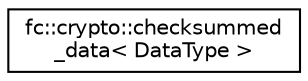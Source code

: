 digraph "Graphical Class Hierarchy"
{
  edge [fontname="Helvetica",fontsize="10",labelfontname="Helvetica",labelfontsize="10"];
  node [fontname="Helvetica",fontsize="10",shape=record];
  rankdir="LR";
  Node0 [label="fc::crypto::checksummed\l_data\< DataType \>",height=0.2,width=0.4,color="black", fillcolor="white", style="filled",URL="$structfc_1_1crypto_1_1checksummed__data.html"];
}
